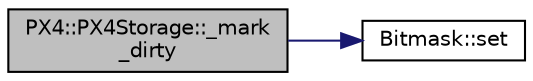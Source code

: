 digraph "PX4::PX4Storage::_mark_dirty"
{
 // INTERACTIVE_SVG=YES
  edge [fontname="Helvetica",fontsize="10",labelfontname="Helvetica",labelfontsize="10"];
  node [fontname="Helvetica",fontsize="10",shape=record];
  rankdir="LR";
  Node1 [label="PX4::PX4Storage::_mark\l_dirty",height=0.2,width=0.4,color="black", fillcolor="grey75", style="filled", fontcolor="black"];
  Node1 -> Node2 [color="midnightblue",fontsize="10",style="solid",fontname="Helvetica"];
  Node2 [label="Bitmask::set",height=0.2,width=0.4,color="black", fillcolor="white", style="filled",URL="$classBitmask.html#a71f72068ad50e5572d312221f51ea36f"];
}
